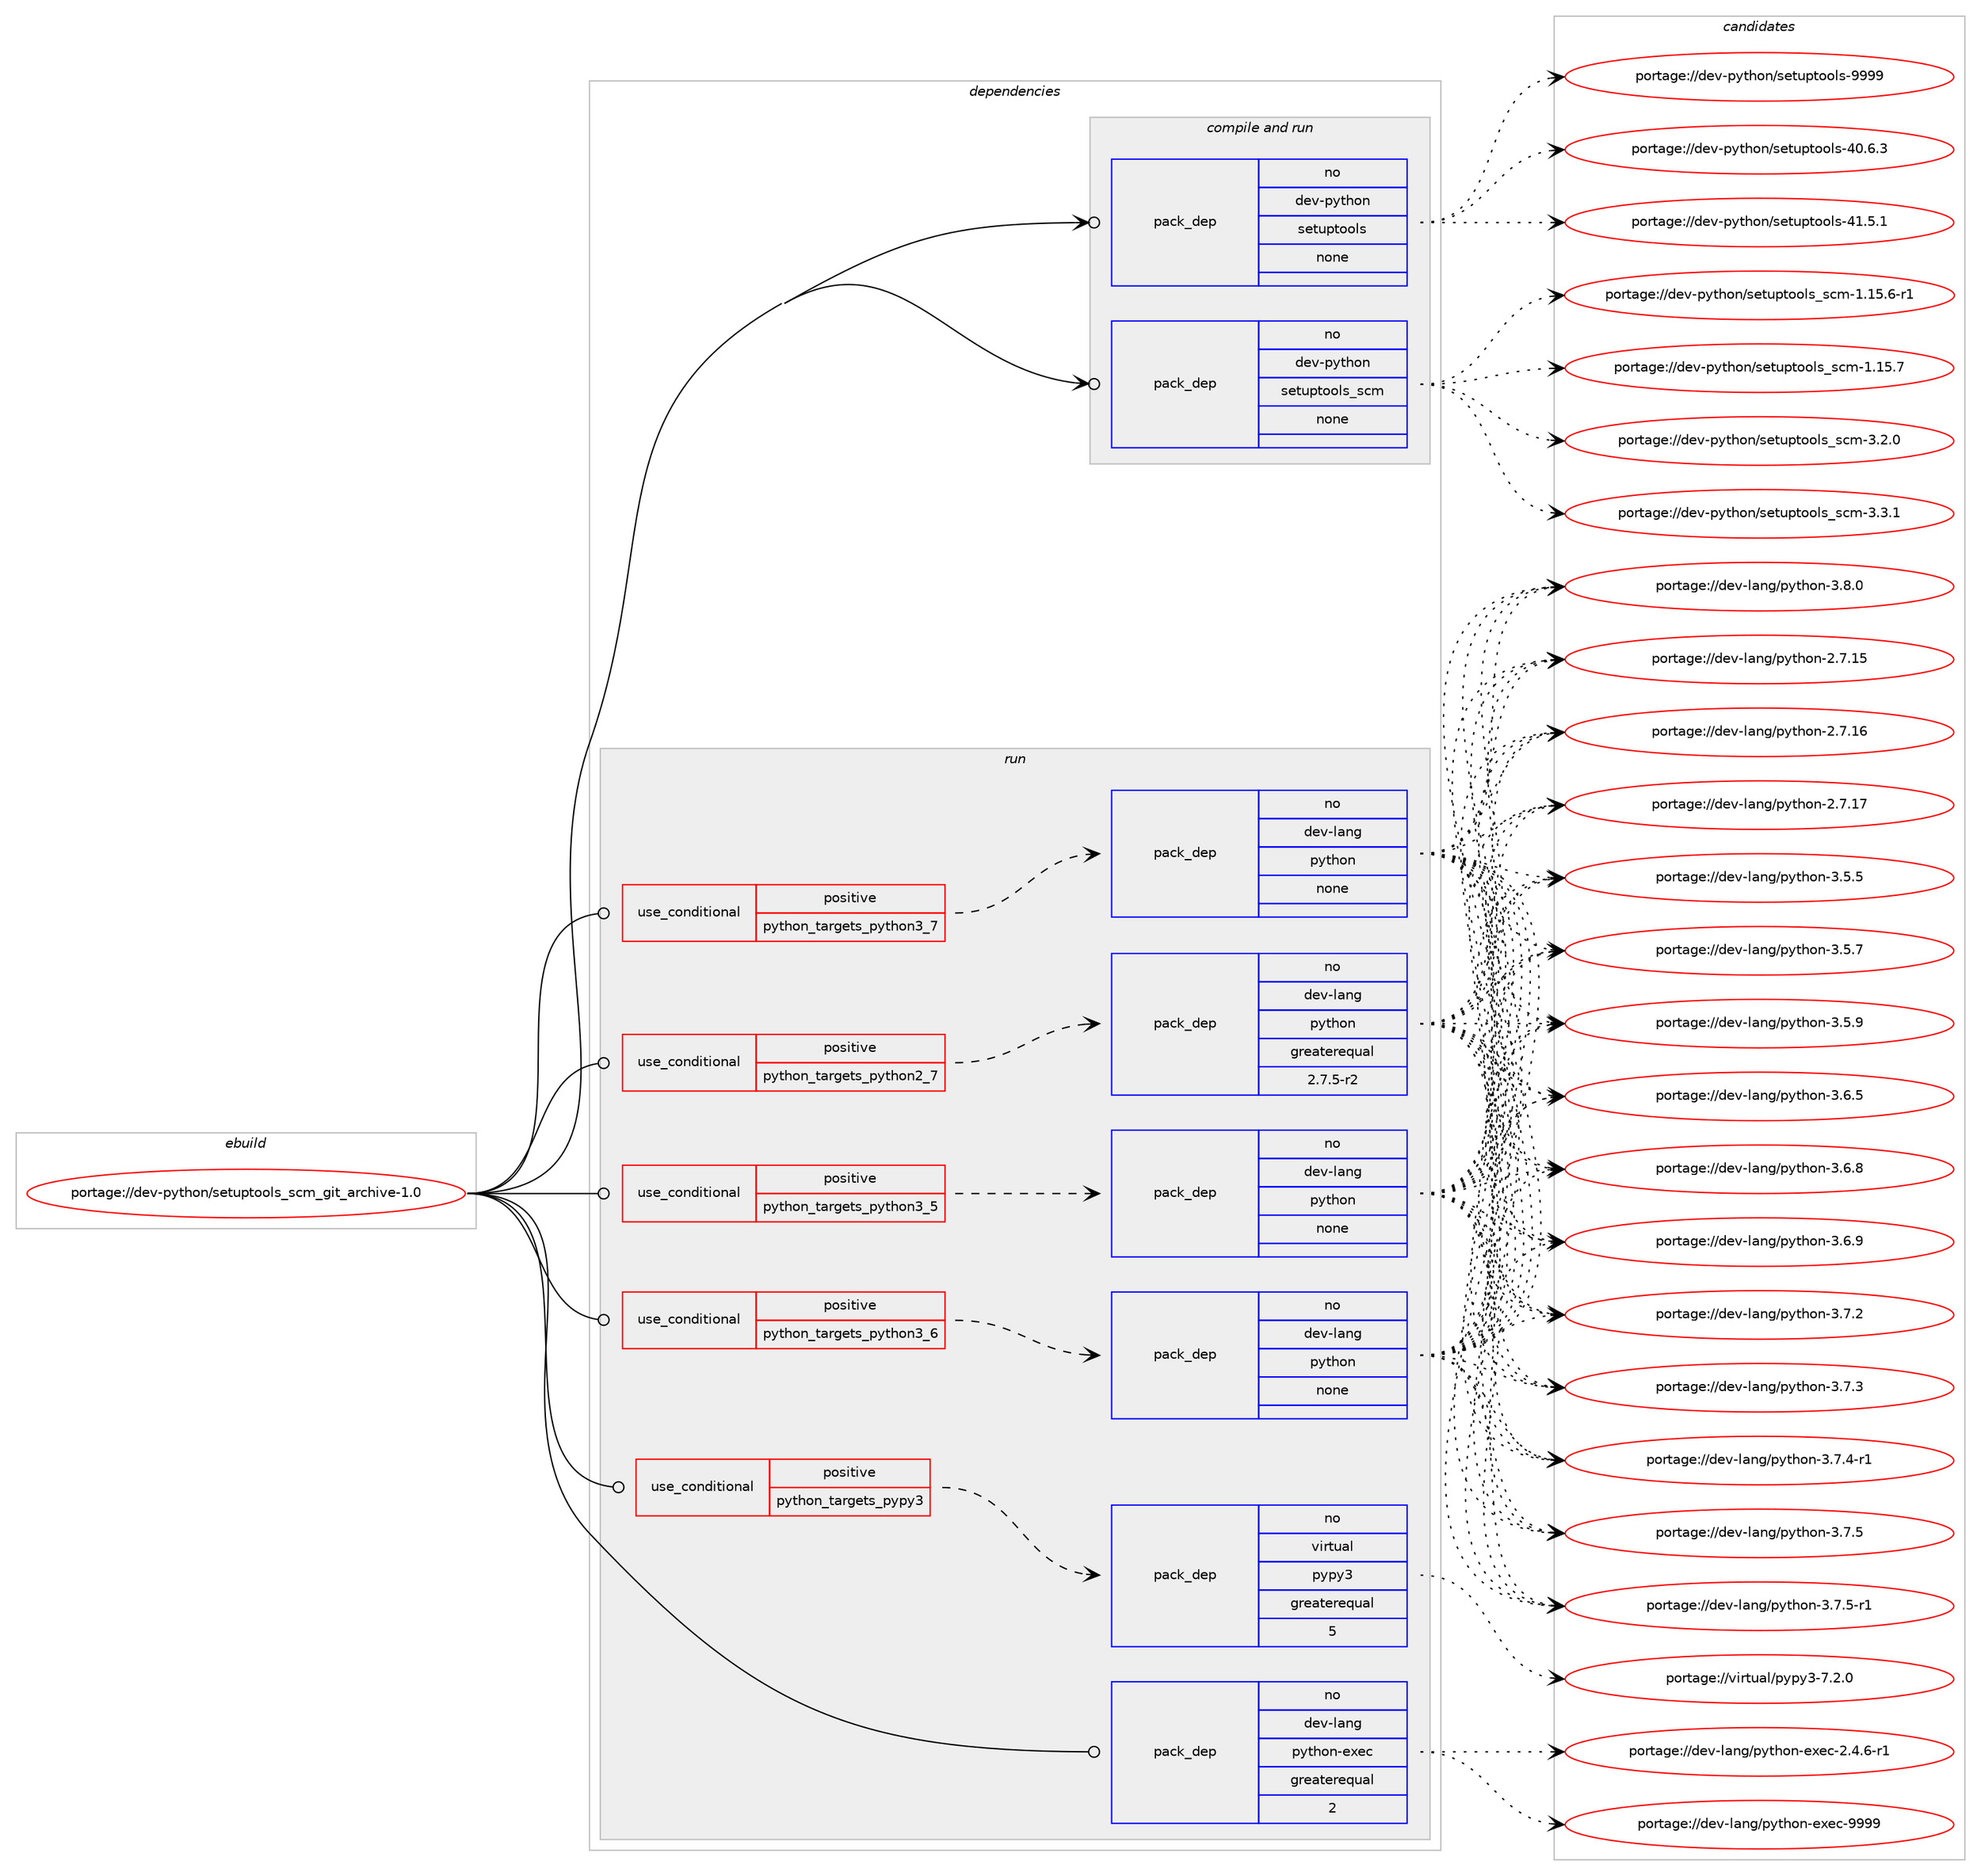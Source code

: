 digraph prolog {

# *************
# Graph options
# *************

newrank=true;
concentrate=true;
compound=true;
graph [rankdir=LR,fontname=Helvetica,fontsize=10,ranksep=1.5];#, ranksep=2.5, nodesep=0.2];
edge  [arrowhead=vee];
node  [fontname=Helvetica,fontsize=10];

# **********
# The ebuild
# **********

subgraph cluster_leftcol {
color=gray;
rank=same;
label=<<i>ebuild</i>>;
id [label="portage://dev-python/setuptools_scm_git_archive-1.0", color=red, width=4, href="../dev-python/setuptools_scm_git_archive-1.0.svg"];
}

# ****************
# The dependencies
# ****************

subgraph cluster_midcol {
color=gray;
label=<<i>dependencies</i>>;
subgraph cluster_compile {
fillcolor="#eeeeee";
style=filled;
label=<<i>compile</i>>;
}
subgraph cluster_compileandrun {
fillcolor="#eeeeee";
style=filled;
label=<<i>compile and run</i>>;
subgraph pack130102 {
dependency172107 [label=<<TABLE BORDER="0" CELLBORDER="1" CELLSPACING="0" CELLPADDING="4" WIDTH="220"><TR><TD ROWSPAN="6" CELLPADDING="30">pack_dep</TD></TR><TR><TD WIDTH="110">no</TD></TR><TR><TD>dev-python</TD></TR><TR><TD>setuptools</TD></TR><TR><TD>none</TD></TR><TR><TD></TD></TR></TABLE>>, shape=none, color=blue];
}
id:e -> dependency172107:w [weight=20,style="solid",arrowhead="odotvee"];
subgraph pack130103 {
dependency172108 [label=<<TABLE BORDER="0" CELLBORDER="1" CELLSPACING="0" CELLPADDING="4" WIDTH="220"><TR><TD ROWSPAN="6" CELLPADDING="30">pack_dep</TD></TR><TR><TD WIDTH="110">no</TD></TR><TR><TD>dev-python</TD></TR><TR><TD>setuptools_scm</TD></TR><TR><TD>none</TD></TR><TR><TD></TD></TR></TABLE>>, shape=none, color=blue];
}
id:e -> dependency172108:w [weight=20,style="solid",arrowhead="odotvee"];
}
subgraph cluster_run {
fillcolor="#eeeeee";
style=filled;
label=<<i>run</i>>;
subgraph cond38602 {
dependency172109 [label=<<TABLE BORDER="0" CELLBORDER="1" CELLSPACING="0" CELLPADDING="4"><TR><TD ROWSPAN="3" CELLPADDING="10">use_conditional</TD></TR><TR><TD>positive</TD></TR><TR><TD>python_targets_pypy3</TD></TR></TABLE>>, shape=none, color=red];
subgraph pack130104 {
dependency172110 [label=<<TABLE BORDER="0" CELLBORDER="1" CELLSPACING="0" CELLPADDING="4" WIDTH="220"><TR><TD ROWSPAN="6" CELLPADDING="30">pack_dep</TD></TR><TR><TD WIDTH="110">no</TD></TR><TR><TD>virtual</TD></TR><TR><TD>pypy3</TD></TR><TR><TD>greaterequal</TD></TR><TR><TD>5</TD></TR></TABLE>>, shape=none, color=blue];
}
dependency172109:e -> dependency172110:w [weight=20,style="dashed",arrowhead="vee"];
}
id:e -> dependency172109:w [weight=20,style="solid",arrowhead="odot"];
subgraph cond38603 {
dependency172111 [label=<<TABLE BORDER="0" CELLBORDER="1" CELLSPACING="0" CELLPADDING="4"><TR><TD ROWSPAN="3" CELLPADDING="10">use_conditional</TD></TR><TR><TD>positive</TD></TR><TR><TD>python_targets_python2_7</TD></TR></TABLE>>, shape=none, color=red];
subgraph pack130105 {
dependency172112 [label=<<TABLE BORDER="0" CELLBORDER="1" CELLSPACING="0" CELLPADDING="4" WIDTH="220"><TR><TD ROWSPAN="6" CELLPADDING="30">pack_dep</TD></TR><TR><TD WIDTH="110">no</TD></TR><TR><TD>dev-lang</TD></TR><TR><TD>python</TD></TR><TR><TD>greaterequal</TD></TR><TR><TD>2.7.5-r2</TD></TR></TABLE>>, shape=none, color=blue];
}
dependency172111:e -> dependency172112:w [weight=20,style="dashed",arrowhead="vee"];
}
id:e -> dependency172111:w [weight=20,style="solid",arrowhead="odot"];
subgraph cond38604 {
dependency172113 [label=<<TABLE BORDER="0" CELLBORDER="1" CELLSPACING="0" CELLPADDING="4"><TR><TD ROWSPAN="3" CELLPADDING="10">use_conditional</TD></TR><TR><TD>positive</TD></TR><TR><TD>python_targets_python3_5</TD></TR></TABLE>>, shape=none, color=red];
subgraph pack130106 {
dependency172114 [label=<<TABLE BORDER="0" CELLBORDER="1" CELLSPACING="0" CELLPADDING="4" WIDTH="220"><TR><TD ROWSPAN="6" CELLPADDING="30">pack_dep</TD></TR><TR><TD WIDTH="110">no</TD></TR><TR><TD>dev-lang</TD></TR><TR><TD>python</TD></TR><TR><TD>none</TD></TR><TR><TD></TD></TR></TABLE>>, shape=none, color=blue];
}
dependency172113:e -> dependency172114:w [weight=20,style="dashed",arrowhead="vee"];
}
id:e -> dependency172113:w [weight=20,style="solid",arrowhead="odot"];
subgraph cond38605 {
dependency172115 [label=<<TABLE BORDER="0" CELLBORDER="1" CELLSPACING="0" CELLPADDING="4"><TR><TD ROWSPAN="3" CELLPADDING="10">use_conditional</TD></TR><TR><TD>positive</TD></TR><TR><TD>python_targets_python3_6</TD></TR></TABLE>>, shape=none, color=red];
subgraph pack130107 {
dependency172116 [label=<<TABLE BORDER="0" CELLBORDER="1" CELLSPACING="0" CELLPADDING="4" WIDTH="220"><TR><TD ROWSPAN="6" CELLPADDING="30">pack_dep</TD></TR><TR><TD WIDTH="110">no</TD></TR><TR><TD>dev-lang</TD></TR><TR><TD>python</TD></TR><TR><TD>none</TD></TR><TR><TD></TD></TR></TABLE>>, shape=none, color=blue];
}
dependency172115:e -> dependency172116:w [weight=20,style="dashed",arrowhead="vee"];
}
id:e -> dependency172115:w [weight=20,style="solid",arrowhead="odot"];
subgraph cond38606 {
dependency172117 [label=<<TABLE BORDER="0" CELLBORDER="1" CELLSPACING="0" CELLPADDING="4"><TR><TD ROWSPAN="3" CELLPADDING="10">use_conditional</TD></TR><TR><TD>positive</TD></TR><TR><TD>python_targets_python3_7</TD></TR></TABLE>>, shape=none, color=red];
subgraph pack130108 {
dependency172118 [label=<<TABLE BORDER="0" CELLBORDER="1" CELLSPACING="0" CELLPADDING="4" WIDTH="220"><TR><TD ROWSPAN="6" CELLPADDING="30">pack_dep</TD></TR><TR><TD WIDTH="110">no</TD></TR><TR><TD>dev-lang</TD></TR><TR><TD>python</TD></TR><TR><TD>none</TD></TR><TR><TD></TD></TR></TABLE>>, shape=none, color=blue];
}
dependency172117:e -> dependency172118:w [weight=20,style="dashed",arrowhead="vee"];
}
id:e -> dependency172117:w [weight=20,style="solid",arrowhead="odot"];
subgraph pack130109 {
dependency172119 [label=<<TABLE BORDER="0" CELLBORDER="1" CELLSPACING="0" CELLPADDING="4" WIDTH="220"><TR><TD ROWSPAN="6" CELLPADDING="30">pack_dep</TD></TR><TR><TD WIDTH="110">no</TD></TR><TR><TD>dev-lang</TD></TR><TR><TD>python-exec</TD></TR><TR><TD>greaterequal</TD></TR><TR><TD>2</TD></TR></TABLE>>, shape=none, color=blue];
}
id:e -> dependency172119:w [weight=20,style="solid",arrowhead="odot"];
}
}

# **************
# The candidates
# **************

subgraph cluster_choices {
rank=same;
color=gray;
label=<<i>candidates</i>>;

subgraph choice130102 {
color=black;
nodesep=1;
choiceportage100101118451121211161041111104711510111611711211611111110811545524846544651 [label="portage://dev-python/setuptools-40.6.3", color=red, width=4,href="../dev-python/setuptools-40.6.3.svg"];
choiceportage100101118451121211161041111104711510111611711211611111110811545524946534649 [label="portage://dev-python/setuptools-41.5.1", color=red, width=4,href="../dev-python/setuptools-41.5.1.svg"];
choiceportage10010111845112121116104111110471151011161171121161111111081154557575757 [label="portage://dev-python/setuptools-9999", color=red, width=4,href="../dev-python/setuptools-9999.svg"];
dependency172107:e -> choiceportage100101118451121211161041111104711510111611711211611111110811545524846544651:w [style=dotted,weight="100"];
dependency172107:e -> choiceportage100101118451121211161041111104711510111611711211611111110811545524946534649:w [style=dotted,weight="100"];
dependency172107:e -> choiceportage10010111845112121116104111110471151011161171121161111111081154557575757:w [style=dotted,weight="100"];
}
subgraph choice130103 {
color=black;
nodesep=1;
choiceportage10010111845112121116104111110471151011161171121161111111081159511599109454946495346544511449 [label="portage://dev-python/setuptools_scm-1.15.6-r1", color=red, width=4,href="../dev-python/setuptools_scm-1.15.6-r1.svg"];
choiceportage1001011184511212111610411111047115101116117112116111111108115951159910945494649534655 [label="portage://dev-python/setuptools_scm-1.15.7", color=red, width=4,href="../dev-python/setuptools_scm-1.15.7.svg"];
choiceportage10010111845112121116104111110471151011161171121161111111081159511599109455146504648 [label="portage://dev-python/setuptools_scm-3.2.0", color=red, width=4,href="../dev-python/setuptools_scm-3.2.0.svg"];
choiceportage10010111845112121116104111110471151011161171121161111111081159511599109455146514649 [label="portage://dev-python/setuptools_scm-3.3.1", color=red, width=4,href="../dev-python/setuptools_scm-3.3.1.svg"];
dependency172108:e -> choiceportage10010111845112121116104111110471151011161171121161111111081159511599109454946495346544511449:w [style=dotted,weight="100"];
dependency172108:e -> choiceportage1001011184511212111610411111047115101116117112116111111108115951159910945494649534655:w [style=dotted,weight="100"];
dependency172108:e -> choiceportage10010111845112121116104111110471151011161171121161111111081159511599109455146504648:w [style=dotted,weight="100"];
dependency172108:e -> choiceportage10010111845112121116104111110471151011161171121161111111081159511599109455146514649:w [style=dotted,weight="100"];
}
subgraph choice130104 {
color=black;
nodesep=1;
choiceportage118105114116117971084711212111212151455546504648 [label="portage://virtual/pypy3-7.2.0", color=red, width=4,href="../virtual/pypy3-7.2.0.svg"];
dependency172110:e -> choiceportage118105114116117971084711212111212151455546504648:w [style=dotted,weight="100"];
}
subgraph choice130105 {
color=black;
nodesep=1;
choiceportage10010111845108971101034711212111610411111045504655464953 [label="portage://dev-lang/python-2.7.15", color=red, width=4,href="../dev-lang/python-2.7.15.svg"];
choiceportage10010111845108971101034711212111610411111045504655464954 [label="portage://dev-lang/python-2.7.16", color=red, width=4,href="../dev-lang/python-2.7.16.svg"];
choiceportage10010111845108971101034711212111610411111045504655464955 [label="portage://dev-lang/python-2.7.17", color=red, width=4,href="../dev-lang/python-2.7.17.svg"];
choiceportage100101118451089711010347112121116104111110455146534653 [label="portage://dev-lang/python-3.5.5", color=red, width=4,href="../dev-lang/python-3.5.5.svg"];
choiceportage100101118451089711010347112121116104111110455146534655 [label="portage://dev-lang/python-3.5.7", color=red, width=4,href="../dev-lang/python-3.5.7.svg"];
choiceportage100101118451089711010347112121116104111110455146534657 [label="portage://dev-lang/python-3.5.9", color=red, width=4,href="../dev-lang/python-3.5.9.svg"];
choiceportage100101118451089711010347112121116104111110455146544653 [label="portage://dev-lang/python-3.6.5", color=red, width=4,href="../dev-lang/python-3.6.5.svg"];
choiceportage100101118451089711010347112121116104111110455146544656 [label="portage://dev-lang/python-3.6.8", color=red, width=4,href="../dev-lang/python-3.6.8.svg"];
choiceportage100101118451089711010347112121116104111110455146544657 [label="portage://dev-lang/python-3.6.9", color=red, width=4,href="../dev-lang/python-3.6.9.svg"];
choiceportage100101118451089711010347112121116104111110455146554650 [label="portage://dev-lang/python-3.7.2", color=red, width=4,href="../dev-lang/python-3.7.2.svg"];
choiceportage100101118451089711010347112121116104111110455146554651 [label="portage://dev-lang/python-3.7.3", color=red, width=4,href="../dev-lang/python-3.7.3.svg"];
choiceportage1001011184510897110103471121211161041111104551465546524511449 [label="portage://dev-lang/python-3.7.4-r1", color=red, width=4,href="../dev-lang/python-3.7.4-r1.svg"];
choiceportage100101118451089711010347112121116104111110455146554653 [label="portage://dev-lang/python-3.7.5", color=red, width=4,href="../dev-lang/python-3.7.5.svg"];
choiceportage1001011184510897110103471121211161041111104551465546534511449 [label="portage://dev-lang/python-3.7.5-r1", color=red, width=4,href="../dev-lang/python-3.7.5-r1.svg"];
choiceportage100101118451089711010347112121116104111110455146564648 [label="portage://dev-lang/python-3.8.0", color=red, width=4,href="../dev-lang/python-3.8.0.svg"];
dependency172112:e -> choiceportage10010111845108971101034711212111610411111045504655464953:w [style=dotted,weight="100"];
dependency172112:e -> choiceportage10010111845108971101034711212111610411111045504655464954:w [style=dotted,weight="100"];
dependency172112:e -> choiceportage10010111845108971101034711212111610411111045504655464955:w [style=dotted,weight="100"];
dependency172112:e -> choiceportage100101118451089711010347112121116104111110455146534653:w [style=dotted,weight="100"];
dependency172112:e -> choiceportage100101118451089711010347112121116104111110455146534655:w [style=dotted,weight="100"];
dependency172112:e -> choiceportage100101118451089711010347112121116104111110455146534657:w [style=dotted,weight="100"];
dependency172112:e -> choiceportage100101118451089711010347112121116104111110455146544653:w [style=dotted,weight="100"];
dependency172112:e -> choiceportage100101118451089711010347112121116104111110455146544656:w [style=dotted,weight="100"];
dependency172112:e -> choiceportage100101118451089711010347112121116104111110455146544657:w [style=dotted,weight="100"];
dependency172112:e -> choiceportage100101118451089711010347112121116104111110455146554650:w [style=dotted,weight="100"];
dependency172112:e -> choiceportage100101118451089711010347112121116104111110455146554651:w [style=dotted,weight="100"];
dependency172112:e -> choiceportage1001011184510897110103471121211161041111104551465546524511449:w [style=dotted,weight="100"];
dependency172112:e -> choiceportage100101118451089711010347112121116104111110455146554653:w [style=dotted,weight="100"];
dependency172112:e -> choiceportage1001011184510897110103471121211161041111104551465546534511449:w [style=dotted,weight="100"];
dependency172112:e -> choiceportage100101118451089711010347112121116104111110455146564648:w [style=dotted,weight="100"];
}
subgraph choice130106 {
color=black;
nodesep=1;
choiceportage10010111845108971101034711212111610411111045504655464953 [label="portage://dev-lang/python-2.7.15", color=red, width=4,href="../dev-lang/python-2.7.15.svg"];
choiceportage10010111845108971101034711212111610411111045504655464954 [label="portage://dev-lang/python-2.7.16", color=red, width=4,href="../dev-lang/python-2.7.16.svg"];
choiceportage10010111845108971101034711212111610411111045504655464955 [label="portage://dev-lang/python-2.7.17", color=red, width=4,href="../dev-lang/python-2.7.17.svg"];
choiceportage100101118451089711010347112121116104111110455146534653 [label="portage://dev-lang/python-3.5.5", color=red, width=4,href="../dev-lang/python-3.5.5.svg"];
choiceportage100101118451089711010347112121116104111110455146534655 [label="portage://dev-lang/python-3.5.7", color=red, width=4,href="../dev-lang/python-3.5.7.svg"];
choiceportage100101118451089711010347112121116104111110455146534657 [label="portage://dev-lang/python-3.5.9", color=red, width=4,href="../dev-lang/python-3.5.9.svg"];
choiceportage100101118451089711010347112121116104111110455146544653 [label="portage://dev-lang/python-3.6.5", color=red, width=4,href="../dev-lang/python-3.6.5.svg"];
choiceportage100101118451089711010347112121116104111110455146544656 [label="portage://dev-lang/python-3.6.8", color=red, width=4,href="../dev-lang/python-3.6.8.svg"];
choiceportage100101118451089711010347112121116104111110455146544657 [label="portage://dev-lang/python-3.6.9", color=red, width=4,href="../dev-lang/python-3.6.9.svg"];
choiceportage100101118451089711010347112121116104111110455146554650 [label="portage://dev-lang/python-3.7.2", color=red, width=4,href="../dev-lang/python-3.7.2.svg"];
choiceportage100101118451089711010347112121116104111110455146554651 [label="portage://dev-lang/python-3.7.3", color=red, width=4,href="../dev-lang/python-3.7.3.svg"];
choiceportage1001011184510897110103471121211161041111104551465546524511449 [label="portage://dev-lang/python-3.7.4-r1", color=red, width=4,href="../dev-lang/python-3.7.4-r1.svg"];
choiceportage100101118451089711010347112121116104111110455146554653 [label="portage://dev-lang/python-3.7.5", color=red, width=4,href="../dev-lang/python-3.7.5.svg"];
choiceportage1001011184510897110103471121211161041111104551465546534511449 [label="portage://dev-lang/python-3.7.5-r1", color=red, width=4,href="../dev-lang/python-3.7.5-r1.svg"];
choiceportage100101118451089711010347112121116104111110455146564648 [label="portage://dev-lang/python-3.8.0", color=red, width=4,href="../dev-lang/python-3.8.0.svg"];
dependency172114:e -> choiceportage10010111845108971101034711212111610411111045504655464953:w [style=dotted,weight="100"];
dependency172114:e -> choiceportage10010111845108971101034711212111610411111045504655464954:w [style=dotted,weight="100"];
dependency172114:e -> choiceportage10010111845108971101034711212111610411111045504655464955:w [style=dotted,weight="100"];
dependency172114:e -> choiceportage100101118451089711010347112121116104111110455146534653:w [style=dotted,weight="100"];
dependency172114:e -> choiceportage100101118451089711010347112121116104111110455146534655:w [style=dotted,weight="100"];
dependency172114:e -> choiceportage100101118451089711010347112121116104111110455146534657:w [style=dotted,weight="100"];
dependency172114:e -> choiceportage100101118451089711010347112121116104111110455146544653:w [style=dotted,weight="100"];
dependency172114:e -> choiceportage100101118451089711010347112121116104111110455146544656:w [style=dotted,weight="100"];
dependency172114:e -> choiceportage100101118451089711010347112121116104111110455146544657:w [style=dotted,weight="100"];
dependency172114:e -> choiceportage100101118451089711010347112121116104111110455146554650:w [style=dotted,weight="100"];
dependency172114:e -> choiceportage100101118451089711010347112121116104111110455146554651:w [style=dotted,weight="100"];
dependency172114:e -> choiceportage1001011184510897110103471121211161041111104551465546524511449:w [style=dotted,weight="100"];
dependency172114:e -> choiceportage100101118451089711010347112121116104111110455146554653:w [style=dotted,weight="100"];
dependency172114:e -> choiceportage1001011184510897110103471121211161041111104551465546534511449:w [style=dotted,weight="100"];
dependency172114:e -> choiceportage100101118451089711010347112121116104111110455146564648:w [style=dotted,weight="100"];
}
subgraph choice130107 {
color=black;
nodesep=1;
choiceportage10010111845108971101034711212111610411111045504655464953 [label="portage://dev-lang/python-2.7.15", color=red, width=4,href="../dev-lang/python-2.7.15.svg"];
choiceportage10010111845108971101034711212111610411111045504655464954 [label="portage://dev-lang/python-2.7.16", color=red, width=4,href="../dev-lang/python-2.7.16.svg"];
choiceportage10010111845108971101034711212111610411111045504655464955 [label="portage://dev-lang/python-2.7.17", color=red, width=4,href="../dev-lang/python-2.7.17.svg"];
choiceportage100101118451089711010347112121116104111110455146534653 [label="portage://dev-lang/python-3.5.5", color=red, width=4,href="../dev-lang/python-3.5.5.svg"];
choiceportage100101118451089711010347112121116104111110455146534655 [label="portage://dev-lang/python-3.5.7", color=red, width=4,href="../dev-lang/python-3.5.7.svg"];
choiceportage100101118451089711010347112121116104111110455146534657 [label="portage://dev-lang/python-3.5.9", color=red, width=4,href="../dev-lang/python-3.5.9.svg"];
choiceportage100101118451089711010347112121116104111110455146544653 [label="portage://dev-lang/python-3.6.5", color=red, width=4,href="../dev-lang/python-3.6.5.svg"];
choiceportage100101118451089711010347112121116104111110455146544656 [label="portage://dev-lang/python-3.6.8", color=red, width=4,href="../dev-lang/python-3.6.8.svg"];
choiceportage100101118451089711010347112121116104111110455146544657 [label="portage://dev-lang/python-3.6.9", color=red, width=4,href="../dev-lang/python-3.6.9.svg"];
choiceportage100101118451089711010347112121116104111110455146554650 [label="portage://dev-lang/python-3.7.2", color=red, width=4,href="../dev-lang/python-3.7.2.svg"];
choiceportage100101118451089711010347112121116104111110455146554651 [label="portage://dev-lang/python-3.7.3", color=red, width=4,href="../dev-lang/python-3.7.3.svg"];
choiceportage1001011184510897110103471121211161041111104551465546524511449 [label="portage://dev-lang/python-3.7.4-r1", color=red, width=4,href="../dev-lang/python-3.7.4-r1.svg"];
choiceportage100101118451089711010347112121116104111110455146554653 [label="portage://dev-lang/python-3.7.5", color=red, width=4,href="../dev-lang/python-3.7.5.svg"];
choiceportage1001011184510897110103471121211161041111104551465546534511449 [label="portage://dev-lang/python-3.7.5-r1", color=red, width=4,href="../dev-lang/python-3.7.5-r1.svg"];
choiceportage100101118451089711010347112121116104111110455146564648 [label="portage://dev-lang/python-3.8.0", color=red, width=4,href="../dev-lang/python-3.8.0.svg"];
dependency172116:e -> choiceportage10010111845108971101034711212111610411111045504655464953:w [style=dotted,weight="100"];
dependency172116:e -> choiceportage10010111845108971101034711212111610411111045504655464954:w [style=dotted,weight="100"];
dependency172116:e -> choiceportage10010111845108971101034711212111610411111045504655464955:w [style=dotted,weight="100"];
dependency172116:e -> choiceportage100101118451089711010347112121116104111110455146534653:w [style=dotted,weight="100"];
dependency172116:e -> choiceportage100101118451089711010347112121116104111110455146534655:w [style=dotted,weight="100"];
dependency172116:e -> choiceportage100101118451089711010347112121116104111110455146534657:w [style=dotted,weight="100"];
dependency172116:e -> choiceportage100101118451089711010347112121116104111110455146544653:w [style=dotted,weight="100"];
dependency172116:e -> choiceportage100101118451089711010347112121116104111110455146544656:w [style=dotted,weight="100"];
dependency172116:e -> choiceportage100101118451089711010347112121116104111110455146544657:w [style=dotted,weight="100"];
dependency172116:e -> choiceportage100101118451089711010347112121116104111110455146554650:w [style=dotted,weight="100"];
dependency172116:e -> choiceportage100101118451089711010347112121116104111110455146554651:w [style=dotted,weight="100"];
dependency172116:e -> choiceportage1001011184510897110103471121211161041111104551465546524511449:w [style=dotted,weight="100"];
dependency172116:e -> choiceportage100101118451089711010347112121116104111110455146554653:w [style=dotted,weight="100"];
dependency172116:e -> choiceportage1001011184510897110103471121211161041111104551465546534511449:w [style=dotted,weight="100"];
dependency172116:e -> choiceportage100101118451089711010347112121116104111110455146564648:w [style=dotted,weight="100"];
}
subgraph choice130108 {
color=black;
nodesep=1;
choiceportage10010111845108971101034711212111610411111045504655464953 [label="portage://dev-lang/python-2.7.15", color=red, width=4,href="../dev-lang/python-2.7.15.svg"];
choiceportage10010111845108971101034711212111610411111045504655464954 [label="portage://dev-lang/python-2.7.16", color=red, width=4,href="../dev-lang/python-2.7.16.svg"];
choiceportage10010111845108971101034711212111610411111045504655464955 [label="portage://dev-lang/python-2.7.17", color=red, width=4,href="../dev-lang/python-2.7.17.svg"];
choiceportage100101118451089711010347112121116104111110455146534653 [label="portage://dev-lang/python-3.5.5", color=red, width=4,href="../dev-lang/python-3.5.5.svg"];
choiceportage100101118451089711010347112121116104111110455146534655 [label="portage://dev-lang/python-3.5.7", color=red, width=4,href="../dev-lang/python-3.5.7.svg"];
choiceportage100101118451089711010347112121116104111110455146534657 [label="portage://dev-lang/python-3.5.9", color=red, width=4,href="../dev-lang/python-3.5.9.svg"];
choiceportage100101118451089711010347112121116104111110455146544653 [label="portage://dev-lang/python-3.6.5", color=red, width=4,href="../dev-lang/python-3.6.5.svg"];
choiceportage100101118451089711010347112121116104111110455146544656 [label="portage://dev-lang/python-3.6.8", color=red, width=4,href="../dev-lang/python-3.6.8.svg"];
choiceportage100101118451089711010347112121116104111110455146544657 [label="portage://dev-lang/python-3.6.9", color=red, width=4,href="../dev-lang/python-3.6.9.svg"];
choiceportage100101118451089711010347112121116104111110455146554650 [label="portage://dev-lang/python-3.7.2", color=red, width=4,href="../dev-lang/python-3.7.2.svg"];
choiceportage100101118451089711010347112121116104111110455146554651 [label="portage://dev-lang/python-3.7.3", color=red, width=4,href="../dev-lang/python-3.7.3.svg"];
choiceportage1001011184510897110103471121211161041111104551465546524511449 [label="portage://dev-lang/python-3.7.4-r1", color=red, width=4,href="../dev-lang/python-3.7.4-r1.svg"];
choiceportage100101118451089711010347112121116104111110455146554653 [label="portage://dev-lang/python-3.7.5", color=red, width=4,href="../dev-lang/python-3.7.5.svg"];
choiceportage1001011184510897110103471121211161041111104551465546534511449 [label="portage://dev-lang/python-3.7.5-r1", color=red, width=4,href="../dev-lang/python-3.7.5-r1.svg"];
choiceportage100101118451089711010347112121116104111110455146564648 [label="portage://dev-lang/python-3.8.0", color=red, width=4,href="../dev-lang/python-3.8.0.svg"];
dependency172118:e -> choiceportage10010111845108971101034711212111610411111045504655464953:w [style=dotted,weight="100"];
dependency172118:e -> choiceportage10010111845108971101034711212111610411111045504655464954:w [style=dotted,weight="100"];
dependency172118:e -> choiceportage10010111845108971101034711212111610411111045504655464955:w [style=dotted,weight="100"];
dependency172118:e -> choiceportage100101118451089711010347112121116104111110455146534653:w [style=dotted,weight="100"];
dependency172118:e -> choiceportage100101118451089711010347112121116104111110455146534655:w [style=dotted,weight="100"];
dependency172118:e -> choiceportage100101118451089711010347112121116104111110455146534657:w [style=dotted,weight="100"];
dependency172118:e -> choiceportage100101118451089711010347112121116104111110455146544653:w [style=dotted,weight="100"];
dependency172118:e -> choiceportage100101118451089711010347112121116104111110455146544656:w [style=dotted,weight="100"];
dependency172118:e -> choiceportage100101118451089711010347112121116104111110455146544657:w [style=dotted,weight="100"];
dependency172118:e -> choiceportage100101118451089711010347112121116104111110455146554650:w [style=dotted,weight="100"];
dependency172118:e -> choiceportage100101118451089711010347112121116104111110455146554651:w [style=dotted,weight="100"];
dependency172118:e -> choiceportage1001011184510897110103471121211161041111104551465546524511449:w [style=dotted,weight="100"];
dependency172118:e -> choiceportage100101118451089711010347112121116104111110455146554653:w [style=dotted,weight="100"];
dependency172118:e -> choiceportage1001011184510897110103471121211161041111104551465546534511449:w [style=dotted,weight="100"];
dependency172118:e -> choiceportage100101118451089711010347112121116104111110455146564648:w [style=dotted,weight="100"];
}
subgraph choice130109 {
color=black;
nodesep=1;
choiceportage10010111845108971101034711212111610411111045101120101994550465246544511449 [label="portage://dev-lang/python-exec-2.4.6-r1", color=red, width=4,href="../dev-lang/python-exec-2.4.6-r1.svg"];
choiceportage10010111845108971101034711212111610411111045101120101994557575757 [label="portage://dev-lang/python-exec-9999", color=red, width=4,href="../dev-lang/python-exec-9999.svg"];
dependency172119:e -> choiceportage10010111845108971101034711212111610411111045101120101994550465246544511449:w [style=dotted,weight="100"];
dependency172119:e -> choiceportage10010111845108971101034711212111610411111045101120101994557575757:w [style=dotted,weight="100"];
}
}

}
